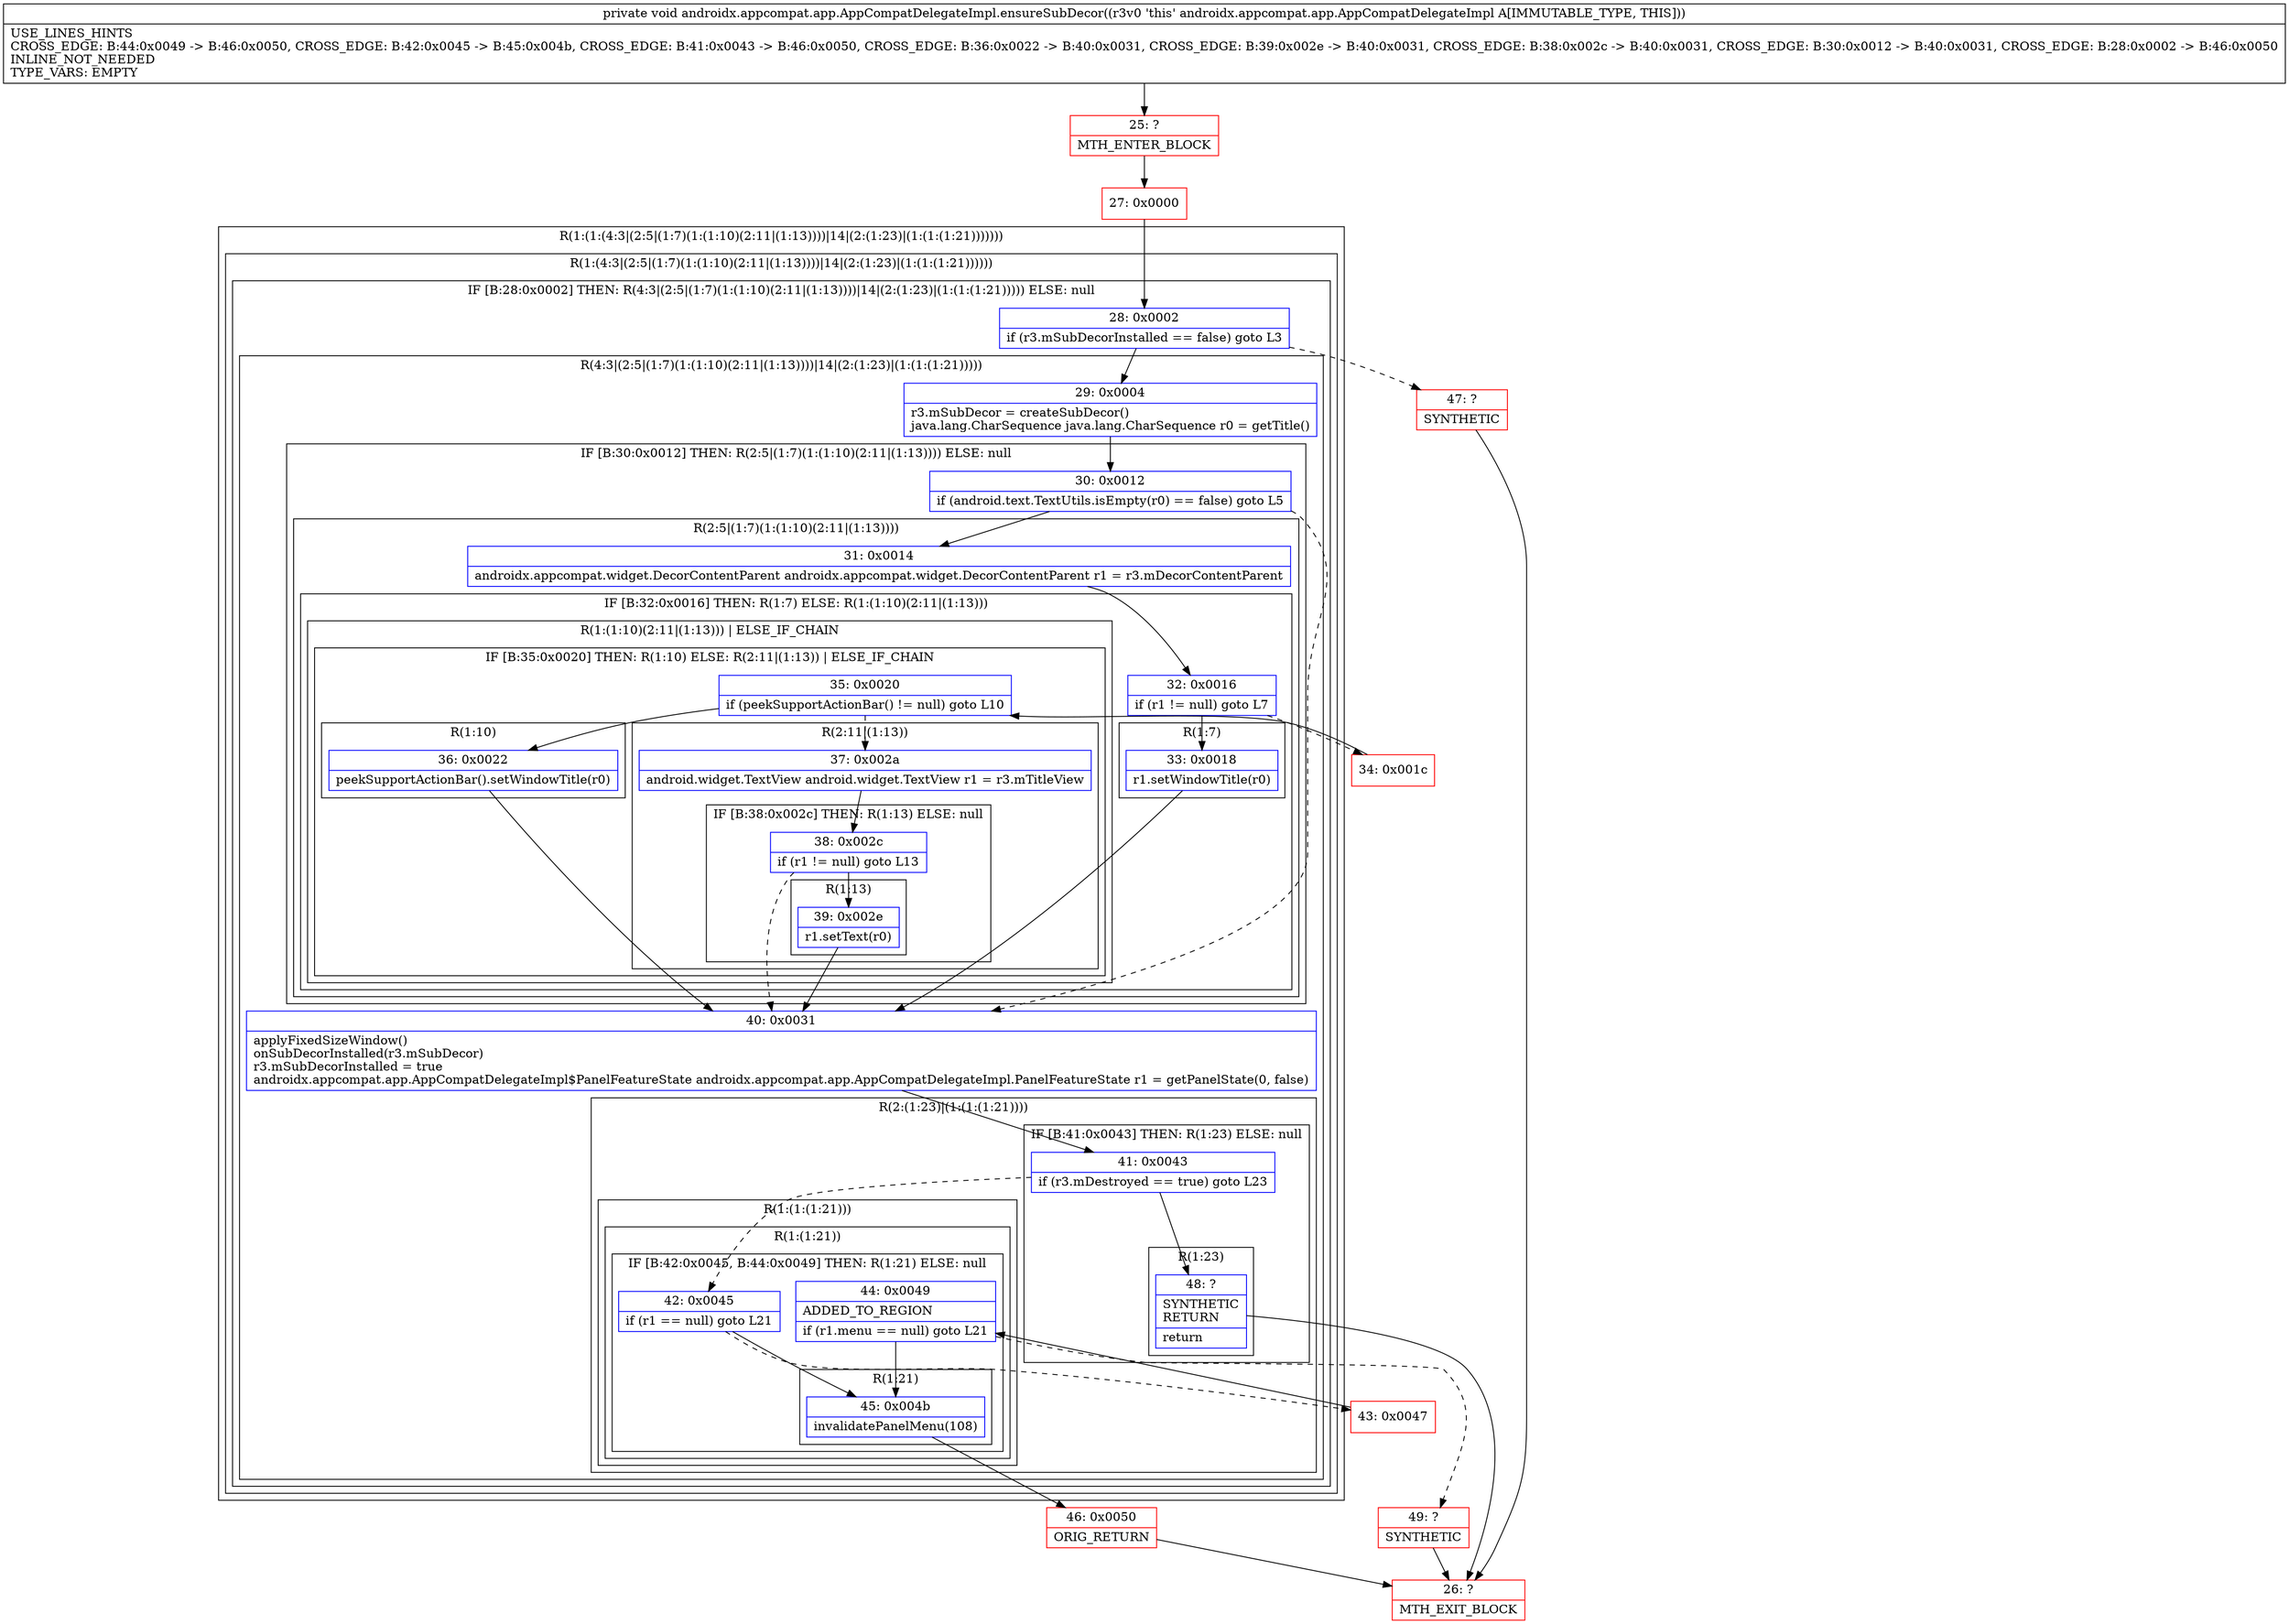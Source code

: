 digraph "CFG forandroidx.appcompat.app.AppCompatDelegateImpl.ensureSubDecor()V" {
subgraph cluster_Region_2068901440 {
label = "R(1:(1:(4:3|(2:5|(1:7)(1:(1:10)(2:11|(1:13))))|14|(2:(1:23)|(1:(1:(1:21)))))))";
node [shape=record,color=blue];
subgraph cluster_Region_1874017501 {
label = "R(1:(4:3|(2:5|(1:7)(1:(1:10)(2:11|(1:13))))|14|(2:(1:23)|(1:(1:(1:21))))))";
node [shape=record,color=blue];
subgraph cluster_IfRegion_2062846089 {
label = "IF [B:28:0x0002] THEN: R(4:3|(2:5|(1:7)(1:(1:10)(2:11|(1:13))))|14|(2:(1:23)|(1:(1:(1:21))))) ELSE: null";
node [shape=record,color=blue];
Node_28 [shape=record,label="{28\:\ 0x0002|if (r3.mSubDecorInstalled == false) goto L3\l}"];
subgraph cluster_Region_1906482464 {
label = "R(4:3|(2:5|(1:7)(1:(1:10)(2:11|(1:13))))|14|(2:(1:23)|(1:(1:(1:21)))))";
node [shape=record,color=blue];
Node_29 [shape=record,label="{29\:\ 0x0004|r3.mSubDecor = createSubDecor()\ljava.lang.CharSequence java.lang.CharSequence r0 = getTitle()\l}"];
subgraph cluster_IfRegion_665585084 {
label = "IF [B:30:0x0012] THEN: R(2:5|(1:7)(1:(1:10)(2:11|(1:13)))) ELSE: null";
node [shape=record,color=blue];
Node_30 [shape=record,label="{30\:\ 0x0012|if (android.text.TextUtils.isEmpty(r0) == false) goto L5\l}"];
subgraph cluster_Region_486598282 {
label = "R(2:5|(1:7)(1:(1:10)(2:11|(1:13))))";
node [shape=record,color=blue];
Node_31 [shape=record,label="{31\:\ 0x0014|androidx.appcompat.widget.DecorContentParent androidx.appcompat.widget.DecorContentParent r1 = r3.mDecorContentParent\l}"];
subgraph cluster_IfRegion_317791313 {
label = "IF [B:32:0x0016] THEN: R(1:7) ELSE: R(1:(1:10)(2:11|(1:13)))";
node [shape=record,color=blue];
Node_32 [shape=record,label="{32\:\ 0x0016|if (r1 != null) goto L7\l}"];
subgraph cluster_Region_1908232555 {
label = "R(1:7)";
node [shape=record,color=blue];
Node_33 [shape=record,label="{33\:\ 0x0018|r1.setWindowTitle(r0)\l}"];
}
subgraph cluster_Region_727771946 {
label = "R(1:(1:10)(2:11|(1:13))) | ELSE_IF_CHAIN\l";
node [shape=record,color=blue];
subgraph cluster_IfRegion_1463689960 {
label = "IF [B:35:0x0020] THEN: R(1:10) ELSE: R(2:11|(1:13)) | ELSE_IF_CHAIN\l";
node [shape=record,color=blue];
Node_35 [shape=record,label="{35\:\ 0x0020|if (peekSupportActionBar() != null) goto L10\l}"];
subgraph cluster_Region_608532332 {
label = "R(1:10)";
node [shape=record,color=blue];
Node_36 [shape=record,label="{36\:\ 0x0022|peekSupportActionBar().setWindowTitle(r0)\l}"];
}
subgraph cluster_Region_246194747 {
label = "R(2:11|(1:13))";
node [shape=record,color=blue];
Node_37 [shape=record,label="{37\:\ 0x002a|android.widget.TextView android.widget.TextView r1 = r3.mTitleView\l}"];
subgraph cluster_IfRegion_1721824994 {
label = "IF [B:38:0x002c] THEN: R(1:13) ELSE: null";
node [shape=record,color=blue];
Node_38 [shape=record,label="{38\:\ 0x002c|if (r1 != null) goto L13\l}"];
subgraph cluster_Region_1105962329 {
label = "R(1:13)";
node [shape=record,color=blue];
Node_39 [shape=record,label="{39\:\ 0x002e|r1.setText(r0)\l}"];
}
}
}
}
}
}
}
}
Node_40 [shape=record,label="{40\:\ 0x0031|applyFixedSizeWindow()\lonSubDecorInstalled(r3.mSubDecor)\lr3.mSubDecorInstalled = true\landroidx.appcompat.app.AppCompatDelegateImpl$PanelFeatureState androidx.appcompat.app.AppCompatDelegateImpl.PanelFeatureState r1 = getPanelState(0, false)\l}"];
subgraph cluster_Region_563980550 {
label = "R(2:(1:23)|(1:(1:(1:21))))";
node [shape=record,color=blue];
subgraph cluster_IfRegion_2146684284 {
label = "IF [B:41:0x0043] THEN: R(1:23) ELSE: null";
node [shape=record,color=blue];
Node_41 [shape=record,label="{41\:\ 0x0043|if (r3.mDestroyed == true) goto L23\l}"];
subgraph cluster_Region_1407598611 {
label = "R(1:23)";
node [shape=record,color=blue];
Node_48 [shape=record,label="{48\:\ ?|SYNTHETIC\lRETURN\l|return\l}"];
}
}
subgraph cluster_Region_1969816037 {
label = "R(1:(1:(1:21)))";
node [shape=record,color=blue];
subgraph cluster_Region_972051415 {
label = "R(1:(1:21))";
node [shape=record,color=blue];
subgraph cluster_IfRegion_112056637 {
label = "IF [B:42:0x0045, B:44:0x0049] THEN: R(1:21) ELSE: null";
node [shape=record,color=blue];
Node_42 [shape=record,label="{42\:\ 0x0045|if (r1 == null) goto L21\l}"];
Node_44 [shape=record,label="{44\:\ 0x0049|ADDED_TO_REGION\l|if (r1.menu == null) goto L21\l}"];
subgraph cluster_Region_1485435320 {
label = "R(1:21)";
node [shape=record,color=blue];
Node_45 [shape=record,label="{45\:\ 0x004b|invalidatePanelMenu(108)\l}"];
}
}
}
}
}
}
}
}
}
Node_25 [shape=record,color=red,label="{25\:\ ?|MTH_ENTER_BLOCK\l}"];
Node_27 [shape=record,color=red,label="{27\:\ 0x0000}"];
Node_34 [shape=record,color=red,label="{34\:\ 0x001c}"];
Node_43 [shape=record,color=red,label="{43\:\ 0x0047}"];
Node_49 [shape=record,color=red,label="{49\:\ ?|SYNTHETIC\l}"];
Node_26 [shape=record,color=red,label="{26\:\ ?|MTH_EXIT_BLOCK\l}"];
Node_46 [shape=record,color=red,label="{46\:\ 0x0050|ORIG_RETURN\l}"];
Node_47 [shape=record,color=red,label="{47\:\ ?|SYNTHETIC\l}"];
MethodNode[shape=record,label="{private void androidx.appcompat.app.AppCompatDelegateImpl.ensureSubDecor((r3v0 'this' androidx.appcompat.app.AppCompatDelegateImpl A[IMMUTABLE_TYPE, THIS]))  | USE_LINES_HINTS\lCROSS_EDGE: B:44:0x0049 \-\> B:46:0x0050, CROSS_EDGE: B:42:0x0045 \-\> B:45:0x004b, CROSS_EDGE: B:41:0x0043 \-\> B:46:0x0050, CROSS_EDGE: B:36:0x0022 \-\> B:40:0x0031, CROSS_EDGE: B:39:0x002e \-\> B:40:0x0031, CROSS_EDGE: B:38:0x002c \-\> B:40:0x0031, CROSS_EDGE: B:30:0x0012 \-\> B:40:0x0031, CROSS_EDGE: B:28:0x0002 \-\> B:46:0x0050\lINLINE_NOT_NEEDED\lTYPE_VARS: EMPTY\l}"];
MethodNode -> Node_25;Node_28 -> Node_29;
Node_28 -> Node_47[style=dashed];
Node_29 -> Node_30;
Node_30 -> Node_31;
Node_30 -> Node_40[style=dashed];
Node_31 -> Node_32;
Node_32 -> Node_33;
Node_32 -> Node_34[style=dashed];
Node_33 -> Node_40;
Node_35 -> Node_36;
Node_35 -> Node_37[style=dashed];
Node_36 -> Node_40;
Node_37 -> Node_38;
Node_38 -> Node_39;
Node_38 -> Node_40[style=dashed];
Node_39 -> Node_40;
Node_40 -> Node_41;
Node_41 -> Node_42[style=dashed];
Node_41 -> Node_48;
Node_48 -> Node_26;
Node_42 -> Node_43[style=dashed];
Node_42 -> Node_45;
Node_44 -> Node_45;
Node_44 -> Node_49[style=dashed];
Node_45 -> Node_46;
Node_25 -> Node_27;
Node_27 -> Node_28;
Node_34 -> Node_35;
Node_43 -> Node_44;
Node_49 -> Node_26;
Node_46 -> Node_26;
Node_47 -> Node_26;
}

